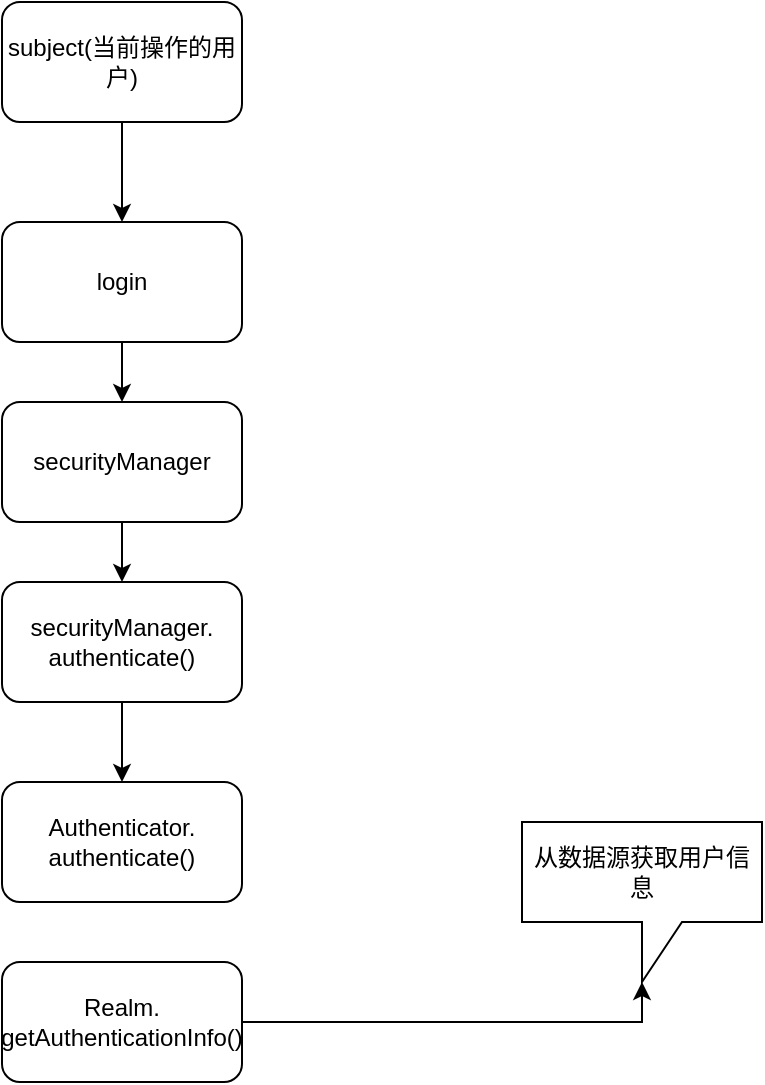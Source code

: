 <mxfile version="24.7.17">
  <diagram name="Page-1" id="MKvKvXbSo5xSLZg-SguH">
    <mxGraphModel dx="699" dy="560" grid="1" gridSize="10" guides="1" tooltips="1" connect="1" arrows="1" fold="1" page="1" pageScale="1" pageWidth="850" pageHeight="1100" math="0" shadow="0">
      <root>
        <mxCell id="0" />
        <mxCell id="1" parent="0" />
        <mxCell id="zQYZDM2DKMmXspmsCG9y-6" style="edgeStyle=orthogonalEdgeStyle;rounded=0;orthogonalLoop=1;jettySize=auto;html=1;exitX=0.5;exitY=1;exitDx=0;exitDy=0;entryX=0.5;entryY=0;entryDx=0;entryDy=0;" edge="1" parent="1" source="zQYZDM2DKMmXspmsCG9y-2" target="zQYZDM2DKMmXspmsCG9y-5">
          <mxGeometry relative="1" as="geometry" />
        </mxCell>
        <mxCell id="zQYZDM2DKMmXspmsCG9y-2" value="subject(当前操作的用户)" style="rounded=1;whiteSpace=wrap;html=1;" vertex="1" parent="1">
          <mxGeometry x="300" y="120" width="120" height="60" as="geometry" />
        </mxCell>
        <mxCell id="zQYZDM2DKMmXspmsCG9y-9" style="edgeStyle=orthogonalEdgeStyle;rounded=0;orthogonalLoop=1;jettySize=auto;html=1;exitX=0.5;exitY=1;exitDx=0;exitDy=0;entryX=0.5;entryY=0;entryDx=0;entryDy=0;" edge="1" parent="1" source="zQYZDM2DKMmXspmsCG9y-5" target="zQYZDM2DKMmXspmsCG9y-7">
          <mxGeometry relative="1" as="geometry" />
        </mxCell>
        <mxCell id="zQYZDM2DKMmXspmsCG9y-5" value="login" style="rounded=1;whiteSpace=wrap;html=1;" vertex="1" parent="1">
          <mxGeometry x="300" y="230" width="120" height="60" as="geometry" />
        </mxCell>
        <mxCell id="zQYZDM2DKMmXspmsCG9y-10" style="edgeStyle=orthogonalEdgeStyle;rounded=0;orthogonalLoop=1;jettySize=auto;html=1;exitX=0.5;exitY=1;exitDx=0;exitDy=0;entryX=0.5;entryY=0;entryDx=0;entryDy=0;" edge="1" parent="1" source="zQYZDM2DKMmXspmsCG9y-7" target="zQYZDM2DKMmXspmsCG9y-8">
          <mxGeometry relative="1" as="geometry" />
        </mxCell>
        <mxCell id="zQYZDM2DKMmXspmsCG9y-7" value="securityManager" style="rounded=1;whiteSpace=wrap;html=1;" vertex="1" parent="1">
          <mxGeometry x="300" y="320" width="120" height="60" as="geometry" />
        </mxCell>
        <mxCell id="zQYZDM2DKMmXspmsCG9y-12" style="edgeStyle=orthogonalEdgeStyle;rounded=0;orthogonalLoop=1;jettySize=auto;html=1;exitX=0.5;exitY=1;exitDx=0;exitDy=0;entryX=0.5;entryY=0;entryDx=0;entryDy=0;" edge="1" parent="1" source="zQYZDM2DKMmXspmsCG9y-8" target="zQYZDM2DKMmXspmsCG9y-11">
          <mxGeometry relative="1" as="geometry" />
        </mxCell>
        <mxCell id="zQYZDM2DKMmXspmsCG9y-8" value="securityManager.&lt;div&gt;authenticate()&lt;/div&gt;" style="rounded=1;whiteSpace=wrap;html=1;" vertex="1" parent="1">
          <mxGeometry x="300" y="410" width="120" height="60" as="geometry" />
        </mxCell>
        <mxCell id="zQYZDM2DKMmXspmsCG9y-11" value="&lt;div&gt;Authenticator.&lt;/div&gt;&lt;div&gt;authenticate()&lt;/div&gt;" style="rounded=1;whiteSpace=wrap;html=1;" vertex="1" parent="1">
          <mxGeometry x="300" y="510" width="120" height="60" as="geometry" />
        </mxCell>
        <mxCell id="zQYZDM2DKMmXspmsCG9y-13" value="&lt;div&gt;Realm.&lt;/div&gt;&lt;div&gt;getAuthenticationInfo()&lt;/div&gt;" style="rounded=1;whiteSpace=wrap;html=1;" vertex="1" parent="1">
          <mxGeometry x="300" y="600" width="120" height="60" as="geometry" />
        </mxCell>
        <mxCell id="zQYZDM2DKMmXspmsCG9y-14" value="从数据源获取用户信息" style="shape=callout;whiteSpace=wrap;html=1;perimeter=calloutPerimeter;" vertex="1" parent="1">
          <mxGeometry x="560" y="530" width="120" height="80" as="geometry" />
        </mxCell>
        <mxCell id="zQYZDM2DKMmXspmsCG9y-16" style="edgeStyle=orthogonalEdgeStyle;rounded=0;orthogonalLoop=1;jettySize=auto;html=1;exitX=1;exitY=0.5;exitDx=0;exitDy=0;entryX=0;entryY=0;entryDx=60;entryDy=80;entryPerimeter=0;" edge="1" parent="1" source="zQYZDM2DKMmXspmsCG9y-13" target="zQYZDM2DKMmXspmsCG9y-14">
          <mxGeometry relative="1" as="geometry" />
        </mxCell>
      </root>
    </mxGraphModel>
  </diagram>
</mxfile>
